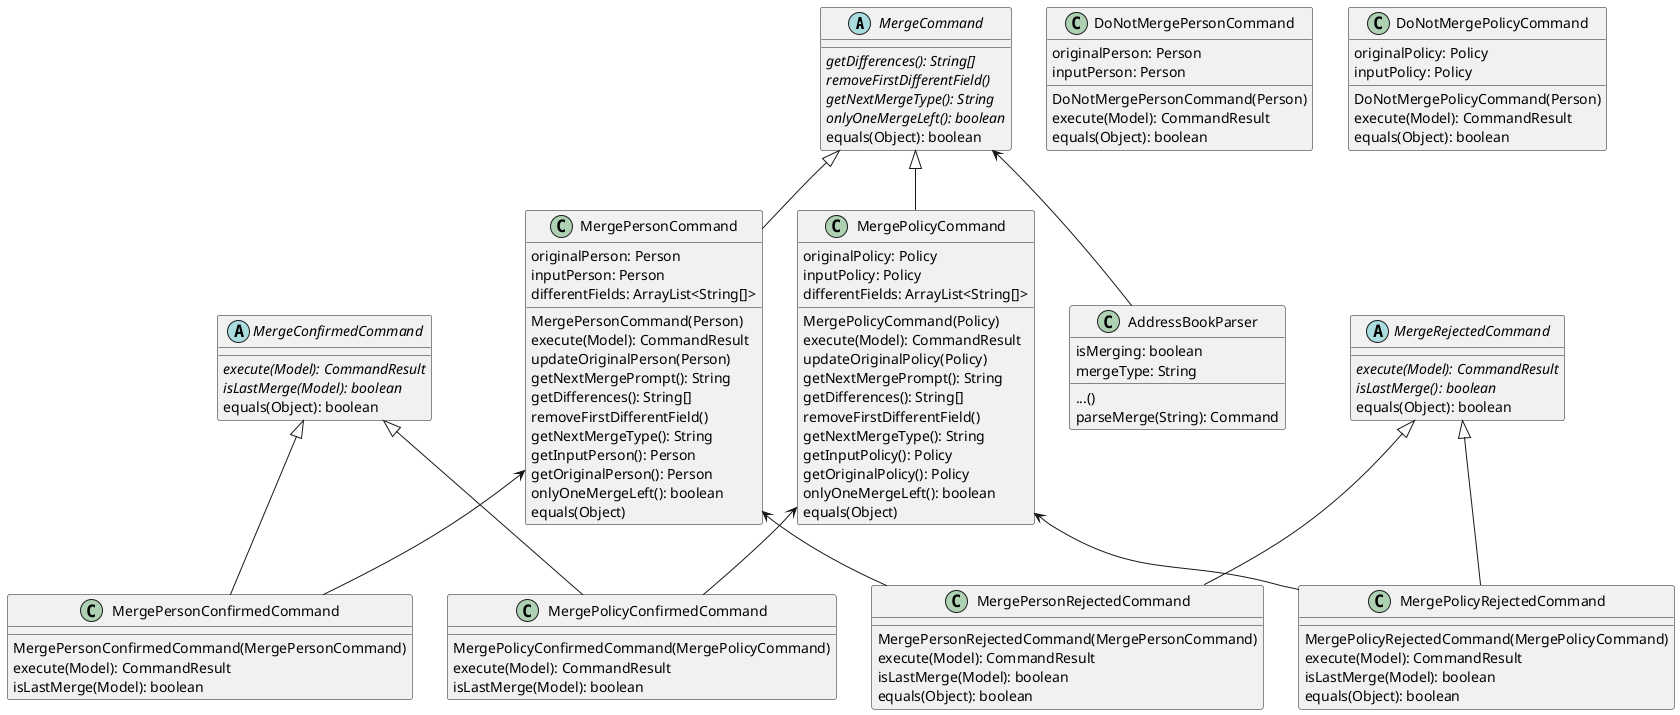 @startuml

abstract class MergeCommand
class MergePersonCommand
class MergePolicyCommand
MergeCommand <|-- MergePersonCommand
MergeCommand <|-- MergePolicyCommand

MergeCommand : {abstract} getDifferences(): String[]
MergeCommand : {abstract} removeFirstDifferentField()
MergeCommand : {abstract} getNextMergeType(): String
MergeCommand : {abstract} onlyOneMergeLeft(): boolean
MergeCommand : equals(Object): boolean

MergePersonCommand : originalPerson: Person
MergePersonCommand : inputPerson: Person
MergePersonCommand : differentFields: ArrayList<String[]>
MergePersonCommand : MergePersonCommand(Person)
MergePersonCommand : execute(Model): CommandResult
MergePersonCommand : updateOriginalPerson(Person)
MergePersonCommand : getNextMergePrompt(): String
MergePersonCommand : getDifferences(): String[]
MergePersonCommand : removeFirstDifferentField()
MergePersonCommand : getNextMergeType(): String
MergePersonCommand : getInputPerson(): Person
MergePersonCommand : getOriginalPerson(): Person
MergePersonCommand : onlyOneMergeLeft(): boolean
MergePersonCommand : equals(Object)

MergePolicyCommand : originalPolicy: Policy
MergePolicyCommand : inputPolicy: Policy
MergePolicyCommand : differentFields: ArrayList<String[]>
MergePolicyCommand : MergePolicyCommand(Policy)
MergePolicyCommand : execute(Model): CommandResult
MergePolicyCommand : updateOriginalPolicy(Policy)
MergePolicyCommand : getNextMergePrompt(): String
MergePolicyCommand : getDifferences(): String[]
MergePolicyCommand : removeFirstDifferentField()
MergePolicyCommand : getNextMergeType(): String
MergePolicyCommand : getInputPolicy(): Policy
MergePolicyCommand : getOriginalPolicy(): Policy
MergePolicyCommand : onlyOneMergeLeft(): boolean
MergePolicyCommand : equals(Object)

abstract class MergeConfirmedCommand
class MergePersonConfirmedCommand
class MergePolicyConfirmedCommand
MergeConfirmedCommand <|-- MergePersonConfirmedCommand
MergeConfirmedCommand <|-- MergePolicyConfirmedCommand

MergeConfirmedCommand : {abstract} execute(Model): CommandResult
MergeConfirmedCommand : {abstract} isLastMerge(Model): boolean
MergeConfirmedCommand : equals(Object): boolean

MergePersonCommand <-- MergePersonConfirmedCommand
MergePersonConfirmedCommand : MergePersonConfirmedCommand(MergePersonCommand)
MergePersonConfirmedCommand : execute(Model): CommandResult
MergePersonConfirmedCommand : isLastMerge(Model): boolean

MergePolicyCommand <-- MergePolicyConfirmedCommand
MergePolicyConfirmedCommand : MergePolicyConfirmedCommand(MergePolicyCommand)
MergePolicyConfirmedCommand : execute(Model): CommandResult
MergePolicyConfirmedCommand : isLastMerge(Model): boolean

abstract class MergeRejectedCommand
class MergePersonRejectedCommand
class MergePolicyRejectedCommand
MergeRejectedCommand <|-- MergePersonRejectedCommand
MergeRejectedCommand <|-- MergePolicyRejectedCommand

MergeRejectedCommand : {abstract} execute(Model): CommandResult
MergeRejectedCommand : {abstract} isLastMerge(): boolean
MergeRejectedCommand : equals(Object): boolean

MergePersonCommand <-- MergePersonRejectedCommand
MergePersonRejectedCommand : MergePersonRejectedCommand(MergePersonCommand)
MergePersonRejectedCommand : execute(Model): CommandResult
MergePersonRejectedCommand : isLastMerge(Model): boolean
MergePersonRejectedCommand : equals(Object): boolean

MergePolicyCommand <-- MergePolicyRejectedCommand
MergePolicyRejectedCommand : MergePolicyRejectedCommand(MergePolicyCommand)
MergePolicyRejectedCommand : execute(Model): CommandResult
MergePolicyRejectedCommand : isLastMerge(Model): boolean
MergePolicyRejectedCommand : equals(Object): boolean

class DoNotMergePersonCommand
DoNotMergePersonCommand : originalPerson: Person
DoNotMergePersonCommand : inputPerson: Person
DoNotMergePersonCommand : DoNotMergePersonCommand(Person)
DoNotMergePersonCommand : execute(Model): CommandResult
DoNotMergePersonCommand : equals(Object): boolean

class DoNotMergePolicyCommand
DoNotMergePolicyCommand : originalPolicy: Policy
DoNotMergePolicyCommand : inputPolicy: Policy
DoNotMergePolicyCommand : DoNotMergePolicyCommand(Person)
DoNotMergePolicyCommand : execute(Model): CommandResult
DoNotMergePolicyCommand : equals(Object): boolean

class AddressBookParser
AddressBookParser : ...()
MergeCommand <-- AddressBookParser
AddressBookParser : isMerging: boolean
AddressBookParser : mergeType: String
AddressBookParser : parseMerge(String): Command

@enduml
